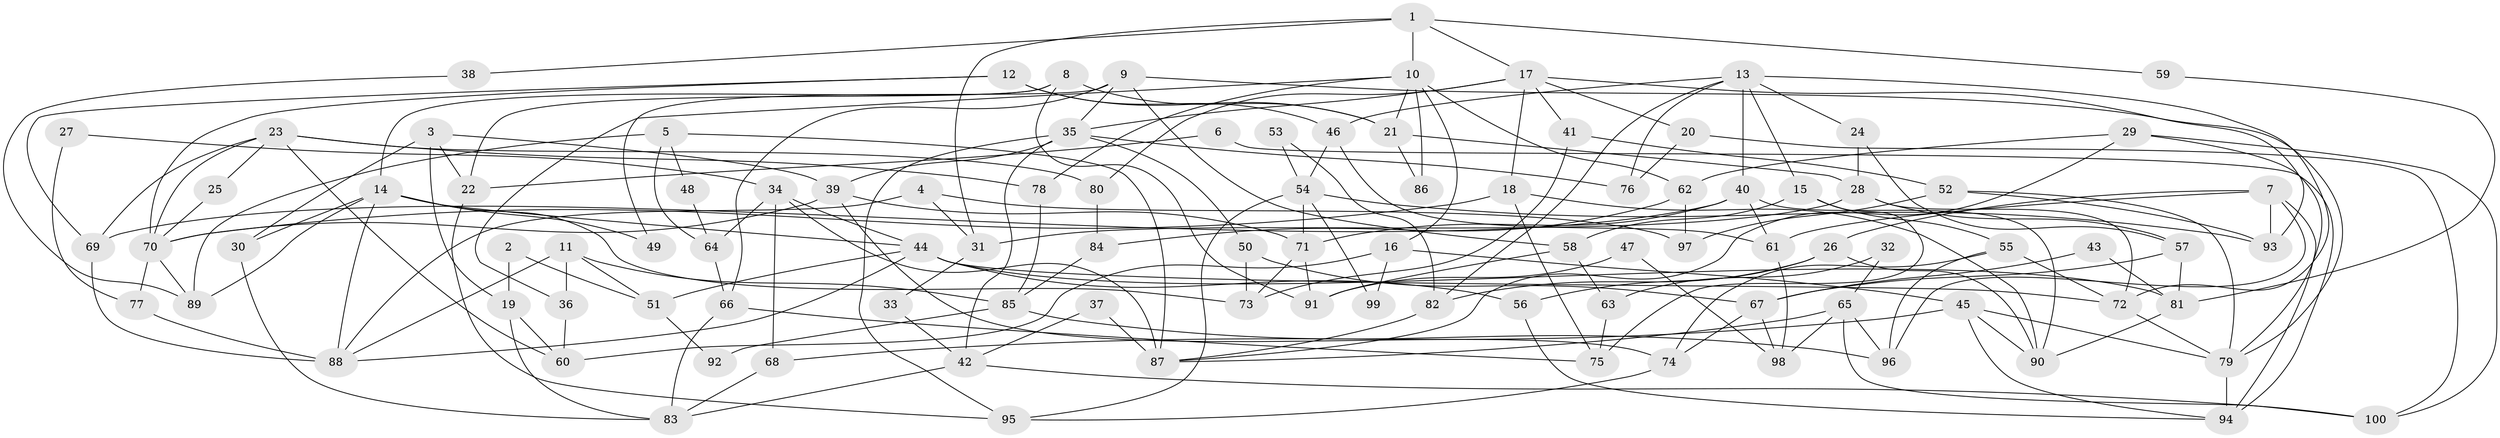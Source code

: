 // coarse degree distribution, {9: 0.031746031746031744, 4: 0.2222222222222222, 6: 0.15873015873015872, 5: 0.12698412698412698, 2: 0.15873015873015872, 7: 0.07936507936507936, 10: 0.031746031746031744, 8: 0.1111111111111111, 3: 0.07936507936507936}
// Generated by graph-tools (version 1.1) at 2025/52/02/27/25 19:52:06]
// undirected, 100 vertices, 200 edges
graph export_dot {
graph [start="1"]
  node [color=gray90,style=filled];
  1;
  2;
  3;
  4;
  5;
  6;
  7;
  8;
  9;
  10;
  11;
  12;
  13;
  14;
  15;
  16;
  17;
  18;
  19;
  20;
  21;
  22;
  23;
  24;
  25;
  26;
  27;
  28;
  29;
  30;
  31;
  32;
  33;
  34;
  35;
  36;
  37;
  38;
  39;
  40;
  41;
  42;
  43;
  44;
  45;
  46;
  47;
  48;
  49;
  50;
  51;
  52;
  53;
  54;
  55;
  56;
  57;
  58;
  59;
  60;
  61;
  62;
  63;
  64;
  65;
  66;
  67;
  68;
  69;
  70;
  71;
  72;
  73;
  74;
  75;
  76;
  77;
  78;
  79;
  80;
  81;
  82;
  83;
  84;
  85;
  86;
  87;
  88;
  89;
  90;
  91;
  92;
  93;
  94;
  95;
  96;
  97;
  98;
  99;
  100;
  1 -- 17;
  1 -- 10;
  1 -- 31;
  1 -- 38;
  1 -- 59;
  2 -- 19;
  2 -- 51;
  3 -- 39;
  3 -- 19;
  3 -- 22;
  3 -- 30;
  4 -- 31;
  4 -- 88;
  4 -- 97;
  5 -- 87;
  5 -- 89;
  5 -- 48;
  5 -- 64;
  6 -- 22;
  6 -- 94;
  7 -- 96;
  7 -- 61;
  7 -- 26;
  7 -- 93;
  7 -- 94;
  8 -- 14;
  8 -- 22;
  8 -- 21;
  8 -- 91;
  9 -- 58;
  9 -- 79;
  9 -- 35;
  9 -- 49;
  9 -- 66;
  10 -- 62;
  10 -- 21;
  10 -- 16;
  10 -- 36;
  10 -- 78;
  10 -- 86;
  11 -- 36;
  11 -- 85;
  11 -- 51;
  11 -- 88;
  12 -- 70;
  12 -- 21;
  12 -- 46;
  12 -- 69;
  13 -- 82;
  13 -- 72;
  13 -- 15;
  13 -- 24;
  13 -- 40;
  13 -- 46;
  13 -- 76;
  14 -- 44;
  14 -- 88;
  14 -- 30;
  14 -- 49;
  14 -- 73;
  14 -- 89;
  15 -- 55;
  15 -- 58;
  15 -- 75;
  16 -- 45;
  16 -- 60;
  16 -- 99;
  17 -- 93;
  17 -- 18;
  17 -- 20;
  17 -- 35;
  17 -- 41;
  17 -- 80;
  18 -- 70;
  18 -- 90;
  18 -- 75;
  19 -- 60;
  19 -- 83;
  20 -- 76;
  20 -- 100;
  21 -- 28;
  21 -- 86;
  22 -- 95;
  23 -- 80;
  23 -- 69;
  23 -- 25;
  23 -- 60;
  23 -- 70;
  23 -- 78;
  24 -- 57;
  24 -- 28;
  25 -- 70;
  26 -- 56;
  26 -- 82;
  26 -- 90;
  27 -- 77;
  27 -- 34;
  28 -- 72;
  28 -- 31;
  28 -- 57;
  29 -- 87;
  29 -- 100;
  29 -- 62;
  29 -- 79;
  30 -- 83;
  31 -- 33;
  32 -- 65;
  32 -- 63;
  33 -- 42;
  34 -- 44;
  34 -- 64;
  34 -- 68;
  34 -- 87;
  35 -- 39;
  35 -- 42;
  35 -- 50;
  35 -- 76;
  35 -- 95;
  36 -- 60;
  37 -- 42;
  37 -- 87;
  38 -- 89;
  39 -- 71;
  39 -- 70;
  39 -- 74;
  40 -- 90;
  40 -- 61;
  40 -- 69;
  40 -- 71;
  41 -- 52;
  41 -- 73;
  42 -- 83;
  42 -- 100;
  43 -- 67;
  43 -- 81;
  44 -- 81;
  44 -- 88;
  44 -- 51;
  44 -- 56;
  44 -- 72;
  45 -- 68;
  45 -- 94;
  45 -- 79;
  45 -- 90;
  46 -- 54;
  46 -- 61;
  47 -- 98;
  47 -- 91;
  48 -- 64;
  50 -- 73;
  50 -- 67;
  51 -- 92;
  52 -- 79;
  52 -- 93;
  52 -- 97;
  53 -- 54;
  53 -- 82;
  54 -- 71;
  54 -- 93;
  54 -- 95;
  54 -- 99;
  55 -- 72;
  55 -- 74;
  55 -- 96;
  56 -- 94;
  57 -- 67;
  57 -- 81;
  58 -- 91;
  58 -- 63;
  59 -- 81;
  61 -- 98;
  62 -- 97;
  62 -- 84;
  63 -- 75;
  64 -- 66;
  65 -- 98;
  65 -- 100;
  65 -- 87;
  65 -- 96;
  66 -- 75;
  66 -- 83;
  67 -- 74;
  67 -- 98;
  68 -- 83;
  69 -- 88;
  70 -- 77;
  70 -- 89;
  71 -- 73;
  71 -- 91;
  72 -- 79;
  74 -- 95;
  77 -- 88;
  78 -- 85;
  79 -- 94;
  80 -- 84;
  81 -- 90;
  82 -- 87;
  84 -- 85;
  85 -- 96;
  85 -- 92;
}
